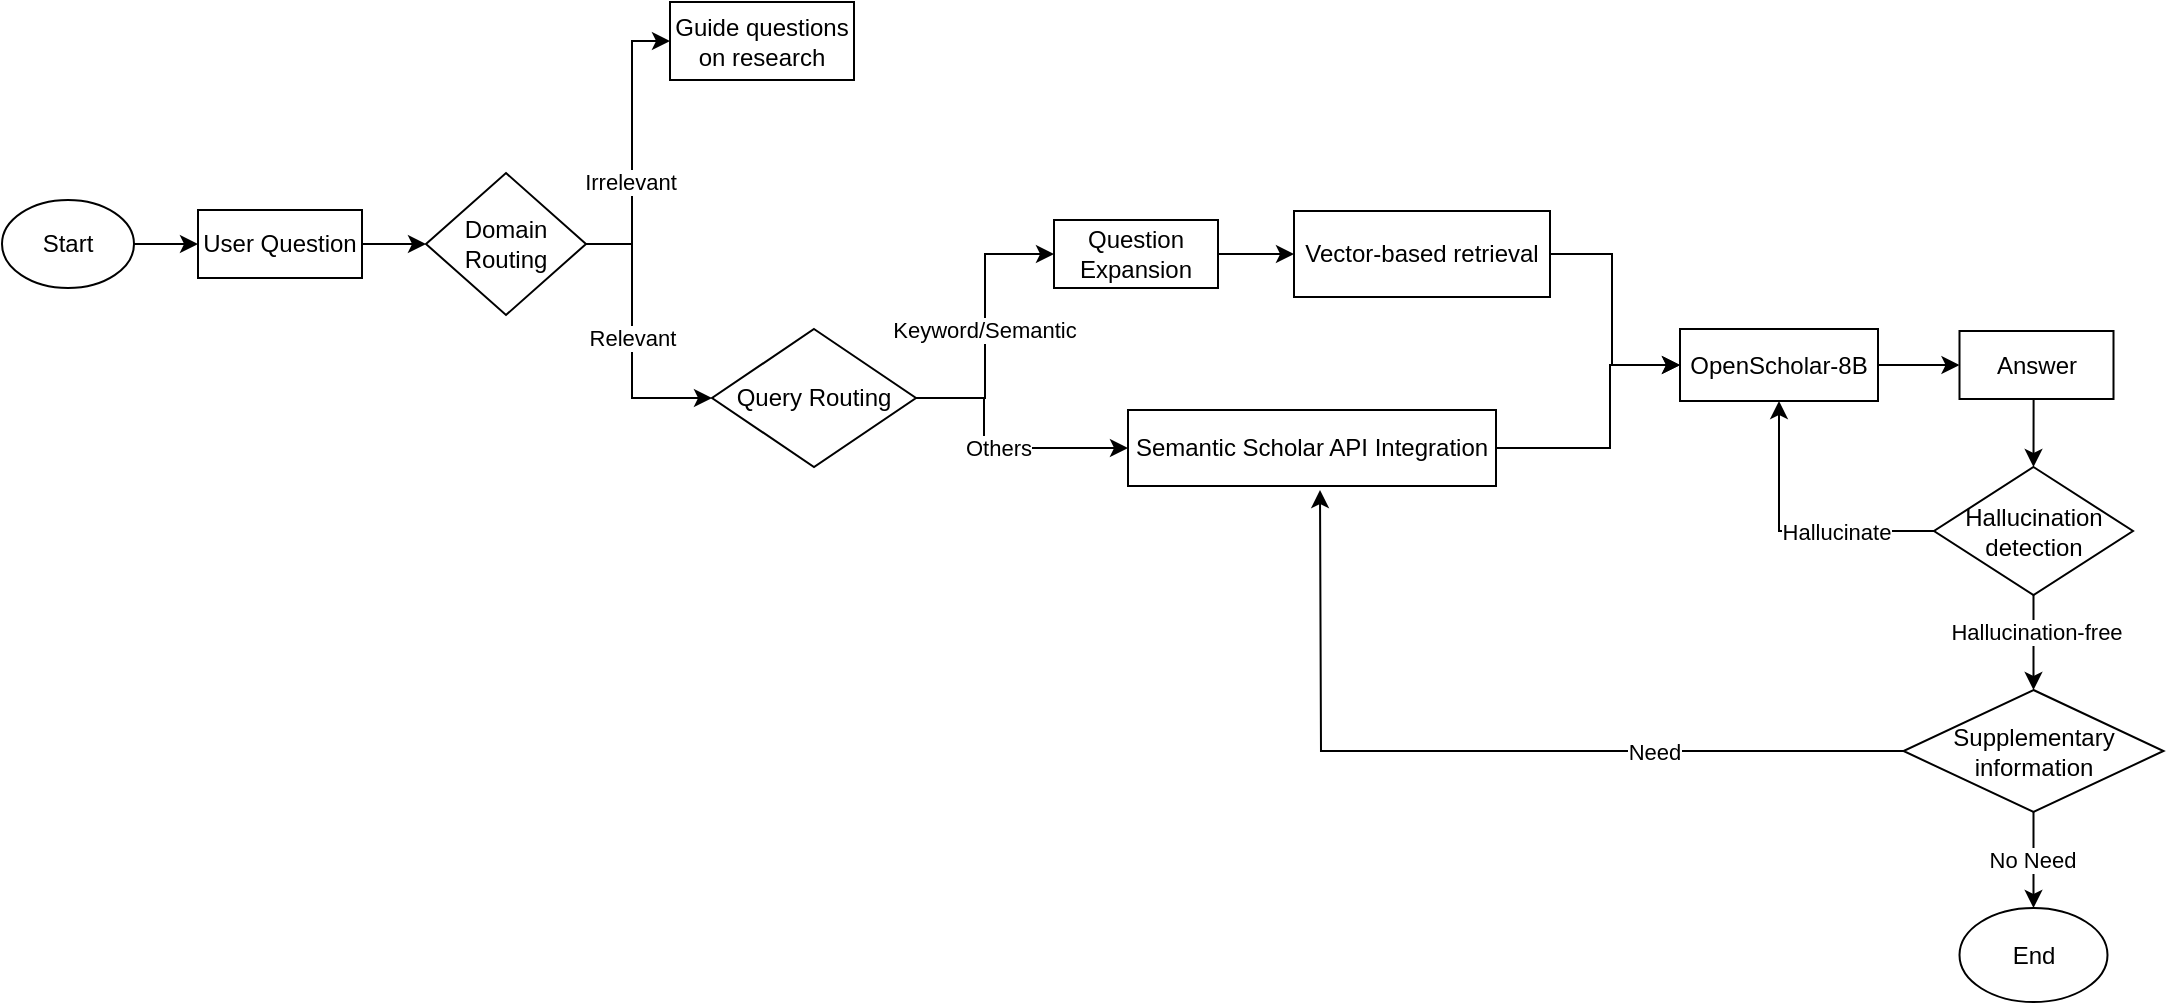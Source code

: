<mxfile version="26.0.1">
  <diagram name="Page-1" id="zydhYZ-TEPHb-kWa2f7Q">
    <mxGraphModel dx="1882" dy="819" grid="0" gridSize="10" guides="1" tooltips="1" connect="1" arrows="1" fold="1" page="0" pageScale="1" pageWidth="850" pageHeight="1100" math="0" shadow="0">
      <root>
        <mxCell id="0" />
        <mxCell id="1" parent="0" />
        <mxCell id="2WEZHl4EfCa_zDIzBefk-46" style="edgeStyle=orthogonalEdgeStyle;rounded=0;orthogonalLoop=1;jettySize=auto;html=1;exitX=1;exitY=0.5;exitDx=0;exitDy=0;entryX=0;entryY=0.5;entryDx=0;entryDy=0;" edge="1" parent="1" source="2WEZHl4EfCa_zDIzBefk-1" target="2WEZHl4EfCa_zDIzBefk-2">
          <mxGeometry relative="1" as="geometry" />
        </mxCell>
        <mxCell id="2WEZHl4EfCa_zDIzBefk-1" value="Start" style="ellipse;whiteSpace=wrap;html=1;" vertex="1" parent="1">
          <mxGeometry x="-122" y="414" width="66" height="44" as="geometry" />
        </mxCell>
        <mxCell id="2WEZHl4EfCa_zDIzBefk-17" style="edgeStyle=orthogonalEdgeStyle;rounded=0;orthogonalLoop=1;jettySize=auto;html=1;exitX=1;exitY=0.5;exitDx=0;exitDy=0;entryX=0;entryY=0.5;entryDx=0;entryDy=0;" edge="1" parent="1" source="2WEZHl4EfCa_zDIzBefk-2" target="2WEZHl4EfCa_zDIzBefk-3">
          <mxGeometry relative="1" as="geometry">
            <mxPoint x="69" y="436" as="targetPoint" />
          </mxGeometry>
        </mxCell>
        <mxCell id="2WEZHl4EfCa_zDIzBefk-2" value="User Question" style="rounded=0;whiteSpace=wrap;html=1;" vertex="1" parent="1">
          <mxGeometry x="-24" y="419" width="82" height="34" as="geometry" />
        </mxCell>
        <mxCell id="2WEZHl4EfCa_zDIzBefk-20" value="Relevant" style="edgeStyle=orthogonalEdgeStyle;rounded=0;orthogonalLoop=1;jettySize=auto;html=1;exitX=1;exitY=0.5;exitDx=0;exitDy=0;entryX=0;entryY=0.5;entryDx=0;entryDy=0;" edge="1" parent="1" source="2WEZHl4EfCa_zDIzBefk-3" target="2WEZHl4EfCa_zDIzBefk-5">
          <mxGeometry relative="1" as="geometry">
            <Array as="points">
              <mxPoint x="193" y="436" />
              <mxPoint x="193" y="513" />
            </Array>
          </mxGeometry>
        </mxCell>
        <mxCell id="2WEZHl4EfCa_zDIzBefk-22" style="edgeStyle=orthogonalEdgeStyle;rounded=0;orthogonalLoop=1;jettySize=auto;html=1;exitX=1;exitY=0.5;exitDx=0;exitDy=0;entryX=0;entryY=0.5;entryDx=0;entryDy=0;" edge="1" parent="1" source="2WEZHl4EfCa_zDIzBefk-3" target="2WEZHl4EfCa_zDIzBefk-4">
          <mxGeometry relative="1" as="geometry">
            <Array as="points">
              <mxPoint x="193" y="436" />
              <mxPoint x="193" y="335" />
            </Array>
          </mxGeometry>
        </mxCell>
        <mxCell id="2WEZHl4EfCa_zDIzBefk-47" value="Irrelevant" style="edgeLabel;html=1;align=center;verticalAlign=middle;resizable=0;points=[];" vertex="1" connectable="0" parent="2WEZHl4EfCa_zDIzBefk-22">
          <mxGeometry x="-0.247" y="1" relative="1" as="geometry">
            <mxPoint as="offset" />
          </mxGeometry>
        </mxCell>
        <mxCell id="2WEZHl4EfCa_zDIzBefk-3" value="Domain Routing" style="rhombus;whiteSpace=wrap;html=1;" vertex="1" parent="1">
          <mxGeometry x="90" y="400.5" width="80" height="71" as="geometry" />
        </mxCell>
        <mxCell id="2WEZHl4EfCa_zDIzBefk-4" value="Guide questions on research" style="rounded=0;whiteSpace=wrap;html=1;" vertex="1" parent="1">
          <mxGeometry x="212" y="315" width="92" height="39" as="geometry" />
        </mxCell>
        <mxCell id="2WEZHl4EfCa_zDIzBefk-23" style="edgeStyle=orthogonalEdgeStyle;rounded=0;orthogonalLoop=1;jettySize=auto;html=1;exitX=1;exitY=0.5;exitDx=0;exitDy=0;entryX=0;entryY=0.5;entryDx=0;entryDy=0;" edge="1" parent="1" source="2WEZHl4EfCa_zDIzBefk-5" target="2WEZHl4EfCa_zDIzBefk-13">
          <mxGeometry relative="1" as="geometry" />
        </mxCell>
        <mxCell id="2WEZHl4EfCa_zDIzBefk-50" value="Keyword/Semantic" style="edgeLabel;html=1;align=center;verticalAlign=middle;resizable=0;points=[];" vertex="1" connectable="0" parent="2WEZHl4EfCa_zDIzBefk-23">
          <mxGeometry x="-0.028" y="2" relative="1" as="geometry">
            <mxPoint x="1" as="offset" />
          </mxGeometry>
        </mxCell>
        <mxCell id="2WEZHl4EfCa_zDIzBefk-25" value="Others" style="edgeStyle=orthogonalEdgeStyle;rounded=0;orthogonalLoop=1;jettySize=auto;html=1;exitX=1;exitY=0.5;exitDx=0;exitDy=0;entryX=0;entryY=0.5;entryDx=0;entryDy=0;" edge="1" parent="1" source="2WEZHl4EfCa_zDIzBefk-5" target="2WEZHl4EfCa_zDIzBefk-7">
          <mxGeometry relative="1" as="geometry">
            <Array as="points">
              <mxPoint x="369" y="513" />
              <mxPoint x="369" y="538" />
            </Array>
          </mxGeometry>
        </mxCell>
        <mxCell id="2WEZHl4EfCa_zDIzBefk-5" value="Query Routing" style="rhombus;whiteSpace=wrap;html=1;" vertex="1" parent="1">
          <mxGeometry x="233" y="478.5" width="102" height="69" as="geometry" />
        </mxCell>
        <mxCell id="2WEZHl4EfCa_zDIzBefk-26" style="edgeStyle=orthogonalEdgeStyle;rounded=0;orthogonalLoop=1;jettySize=auto;html=1;exitX=1;exitY=0.5;exitDx=0;exitDy=0;entryX=0;entryY=0.5;entryDx=0;entryDy=0;" edge="1" parent="1" source="2WEZHl4EfCa_zDIzBefk-6" target="2WEZHl4EfCa_zDIzBefk-8">
          <mxGeometry relative="1" as="geometry">
            <Array as="points">
              <mxPoint x="683" y="441" />
              <mxPoint x="683" y="497" />
            </Array>
          </mxGeometry>
        </mxCell>
        <mxCell id="2WEZHl4EfCa_zDIzBefk-6" value="Vector-based retrieval" style="rounded=0;whiteSpace=wrap;html=1;" vertex="1" parent="1">
          <mxGeometry x="524" y="419.5" width="128" height="43" as="geometry" />
        </mxCell>
        <mxCell id="2WEZHl4EfCa_zDIzBefk-31" style="edgeStyle=orthogonalEdgeStyle;rounded=0;orthogonalLoop=1;jettySize=auto;html=1;exitX=1;exitY=0.5;exitDx=0;exitDy=0;entryX=0;entryY=0.5;entryDx=0;entryDy=0;" edge="1" parent="1" source="2WEZHl4EfCa_zDIzBefk-7" target="2WEZHl4EfCa_zDIzBefk-8">
          <mxGeometry relative="1" as="geometry">
            <Array as="points">
              <mxPoint x="682" y="538" />
              <mxPoint x="682" y="497" />
            </Array>
          </mxGeometry>
        </mxCell>
        <mxCell id="2WEZHl4EfCa_zDIzBefk-7" value="Semantic Scholar API Integration" style="rounded=0;whiteSpace=wrap;html=1;" vertex="1" parent="1">
          <mxGeometry x="441" y="519" width="184" height="38" as="geometry" />
        </mxCell>
        <mxCell id="2WEZHl4EfCa_zDIzBefk-32" style="edgeStyle=orthogonalEdgeStyle;rounded=0;orthogonalLoop=1;jettySize=auto;html=1;exitX=1;exitY=0.5;exitDx=0;exitDy=0;entryX=0;entryY=0.5;entryDx=0;entryDy=0;" edge="1" parent="1" source="2WEZHl4EfCa_zDIzBefk-8" target="2WEZHl4EfCa_zDIzBefk-9">
          <mxGeometry relative="1" as="geometry" />
        </mxCell>
        <mxCell id="2WEZHl4EfCa_zDIzBefk-8" value="OpenScholar-8B" style="rounded=0;whiteSpace=wrap;html=1;" vertex="1" parent="1">
          <mxGeometry x="717" y="478.5" width="99" height="36" as="geometry" />
        </mxCell>
        <mxCell id="2WEZHl4EfCa_zDIzBefk-49" style="edgeStyle=orthogonalEdgeStyle;rounded=0;orthogonalLoop=1;jettySize=auto;html=1;exitX=0.5;exitY=1;exitDx=0;exitDy=0;entryX=0.5;entryY=0;entryDx=0;entryDy=0;" edge="1" parent="1" source="2WEZHl4EfCa_zDIzBefk-9" target="2WEZHl4EfCa_zDIzBefk-10">
          <mxGeometry relative="1" as="geometry" />
        </mxCell>
        <mxCell id="2WEZHl4EfCa_zDIzBefk-9" value="Answer" style="rounded=0;whiteSpace=wrap;html=1;" vertex="1" parent="1">
          <mxGeometry x="856.75" y="479.5" width="77" height="34" as="geometry" />
        </mxCell>
        <mxCell id="2WEZHl4EfCa_zDIzBefk-36" style="edgeStyle=orthogonalEdgeStyle;rounded=0;orthogonalLoop=1;jettySize=auto;html=1;exitX=0;exitY=0.5;exitDx=0;exitDy=0;entryX=0.5;entryY=1;entryDx=0;entryDy=0;" edge="1" parent="1" source="2WEZHl4EfCa_zDIzBefk-10" target="2WEZHl4EfCa_zDIzBefk-8">
          <mxGeometry relative="1" as="geometry" />
        </mxCell>
        <mxCell id="2WEZHl4EfCa_zDIzBefk-42" value="Hallucinate" style="edgeLabel;html=1;align=center;verticalAlign=middle;resizable=0;points=[];" vertex="1" connectable="0" parent="2WEZHl4EfCa_zDIzBefk-36">
          <mxGeometry x="-0.312" relative="1" as="geometry">
            <mxPoint as="offset" />
          </mxGeometry>
        </mxCell>
        <mxCell id="2WEZHl4EfCa_zDIzBefk-40" style="edgeStyle=orthogonalEdgeStyle;rounded=0;orthogonalLoop=1;jettySize=auto;html=1;exitX=0.5;exitY=1;exitDx=0;exitDy=0;entryX=0.5;entryY=0;entryDx=0;entryDy=0;" edge="1" parent="1" source="2WEZHl4EfCa_zDIzBefk-10" target="2WEZHl4EfCa_zDIzBefk-38">
          <mxGeometry relative="1" as="geometry" />
        </mxCell>
        <mxCell id="2WEZHl4EfCa_zDIzBefk-41" value="Hallucination-free" style="edgeLabel;html=1;align=center;verticalAlign=middle;resizable=0;points=[];" vertex="1" connectable="0" parent="2WEZHl4EfCa_zDIzBefk-40">
          <mxGeometry x="-0.263" y="1" relative="1" as="geometry">
            <mxPoint y="1" as="offset" />
          </mxGeometry>
        </mxCell>
        <mxCell id="2WEZHl4EfCa_zDIzBefk-10" value="Hallucination detection" style="rhombus;whiteSpace=wrap;html=1;" vertex="1" parent="1">
          <mxGeometry x="844" y="547.5" width="99.5" height="64" as="geometry" />
        </mxCell>
        <mxCell id="2WEZHl4EfCa_zDIzBefk-12" value="End" style="ellipse;whiteSpace=wrap;html=1;" vertex="1" parent="1">
          <mxGeometry x="856.75" y="768" width="74" height="47" as="geometry" />
        </mxCell>
        <mxCell id="2WEZHl4EfCa_zDIzBefk-24" style="edgeStyle=orthogonalEdgeStyle;rounded=0;orthogonalLoop=1;jettySize=auto;html=1;exitX=1;exitY=0.5;exitDx=0;exitDy=0;entryX=0;entryY=0.5;entryDx=0;entryDy=0;" edge="1" parent="1" source="2WEZHl4EfCa_zDIzBefk-13" target="2WEZHl4EfCa_zDIzBefk-6">
          <mxGeometry relative="1" as="geometry" />
        </mxCell>
        <mxCell id="2WEZHl4EfCa_zDIzBefk-13" value="Question Expansion" style="rounded=0;whiteSpace=wrap;html=1;" vertex="1" parent="1">
          <mxGeometry x="404" y="424" width="82" height="34" as="geometry" />
        </mxCell>
        <mxCell id="2WEZHl4EfCa_zDIzBefk-43" style="edgeStyle=orthogonalEdgeStyle;rounded=0;orthogonalLoop=1;jettySize=auto;html=1;exitX=0.5;exitY=1;exitDx=0;exitDy=0;entryX=0.5;entryY=0;entryDx=0;entryDy=0;" edge="1" parent="1" source="2WEZHl4EfCa_zDIzBefk-38" target="2WEZHl4EfCa_zDIzBefk-12">
          <mxGeometry relative="1" as="geometry" />
        </mxCell>
        <mxCell id="2WEZHl4EfCa_zDIzBefk-45" value="No Need" style="edgeLabel;html=1;align=center;verticalAlign=middle;resizable=0;points=[];" vertex="1" connectable="0" parent="2WEZHl4EfCa_zDIzBefk-43">
          <mxGeometry x="-0.027" y="-1" relative="1" as="geometry">
            <mxPoint as="offset" />
          </mxGeometry>
        </mxCell>
        <mxCell id="2WEZHl4EfCa_zDIzBefk-51" style="edgeStyle=orthogonalEdgeStyle;rounded=0;orthogonalLoop=1;jettySize=auto;html=1;exitX=0;exitY=0.5;exitDx=0;exitDy=0;" edge="1" parent="1" source="2WEZHl4EfCa_zDIzBefk-38">
          <mxGeometry relative="1" as="geometry">
            <mxPoint x="537" y="559" as="targetPoint" />
          </mxGeometry>
        </mxCell>
        <mxCell id="2WEZHl4EfCa_zDIzBefk-52" value="Need" style="edgeLabel;html=1;align=center;verticalAlign=middle;resizable=0;points=[];" vertex="1" connectable="0" parent="2WEZHl4EfCa_zDIzBefk-51">
          <mxGeometry x="-0.408" relative="1" as="geometry">
            <mxPoint as="offset" />
          </mxGeometry>
        </mxCell>
        <mxCell id="2WEZHl4EfCa_zDIzBefk-38" value="Supplementary information" style="rhombus;whiteSpace=wrap;html=1;" vertex="1" parent="1">
          <mxGeometry x="828.75" y="659" width="130" height="61" as="geometry" />
        </mxCell>
      </root>
    </mxGraphModel>
  </diagram>
</mxfile>
